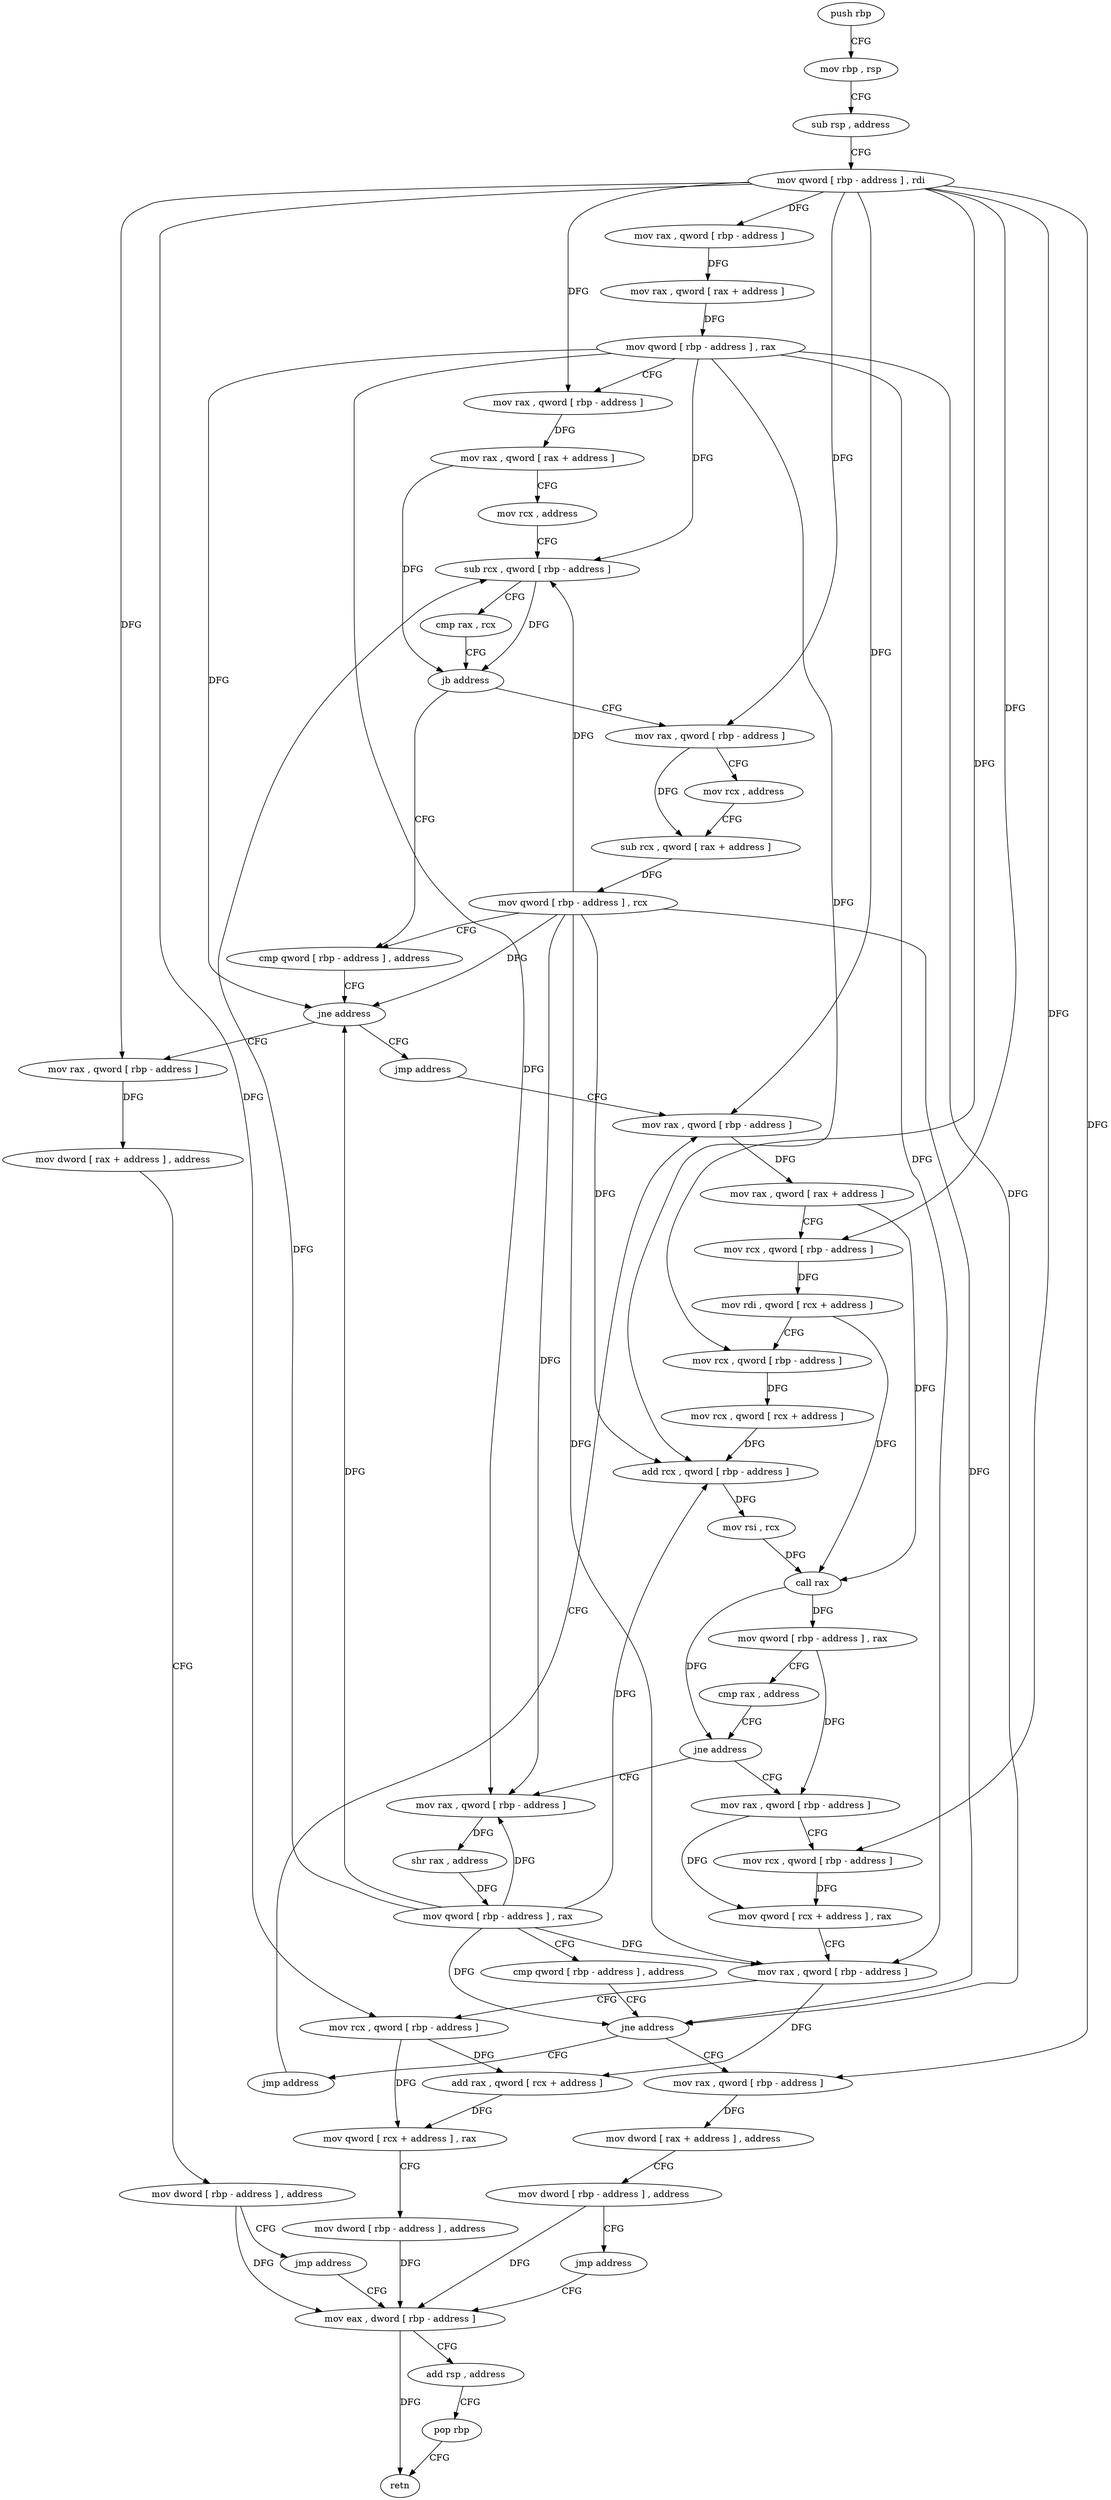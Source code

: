 digraph "func" {
"4407984" [label = "push rbp" ]
"4407985" [label = "mov rbp , rsp" ]
"4407988" [label = "sub rsp , address" ]
"4407992" [label = "mov qword [ rbp - address ] , rdi" ]
"4407996" [label = "mov rax , qword [ rbp - address ]" ]
"4408000" [label = "mov rax , qword [ rax + address ]" ]
"4408004" [label = "mov qword [ rbp - address ] , rax" ]
"4408008" [label = "mov rax , qword [ rbp - address ]" ]
"4408012" [label = "mov rax , qword [ rax + address ]" ]
"4408016" [label = "mov rcx , address" ]
"4408023" [label = "sub rcx , qword [ rbp - address ]" ]
"4408027" [label = "cmp rax , rcx" ]
"4408030" [label = "jb address" ]
"4408055" [label = "cmp qword [ rbp - address ] , address" ]
"4408036" [label = "mov rax , qword [ rbp - address ]" ]
"4408060" [label = "jne address" ]
"4408089" [label = "jmp address" ]
"4408066" [label = "mov rax , qword [ rbp - address ]" ]
"4408040" [label = "mov rcx , address" ]
"4408047" [label = "sub rcx , qword [ rax + address ]" ]
"4408051" [label = "mov qword [ rbp - address ] , rcx" ]
"4408094" [label = "mov rax , qword [ rbp - address ]" ]
"4408070" [label = "mov dword [ rax + address ] , address" ]
"4408077" [label = "mov dword [ rbp - address ] , address" ]
"4408084" [label = "jmp address" ]
"4408227" [label = "mov eax , dword [ rbp - address ]" ]
"4408098" [label = "mov rax , qword [ rax + address ]" ]
"4408102" [label = "mov rcx , qword [ rbp - address ]" ]
"4408106" [label = "mov rdi , qword [ rcx + address ]" ]
"4408110" [label = "mov rcx , qword [ rbp - address ]" ]
"4408114" [label = "mov rcx , qword [ rcx + address ]" ]
"4408118" [label = "add rcx , qword [ rbp - address ]" ]
"4408122" [label = "mov rsi , rcx" ]
"4408125" [label = "call rax" ]
"4408127" [label = "mov qword [ rbp - address ] , rax" ]
"4408131" [label = "cmp rax , address" ]
"4408135" [label = "jne address" ]
"4408192" [label = "mov rax , qword [ rbp - address ]" ]
"4408141" [label = "mov rax , qword [ rbp - address ]" ]
"4408230" [label = "add rsp , address" ]
"4408234" [label = "pop rbp" ]
"4408235" [label = "retn" ]
"4408196" [label = "mov rcx , qword [ rbp - address ]" ]
"4408200" [label = "mov qword [ rcx + address ] , rax" ]
"4408204" [label = "mov rax , qword [ rbp - address ]" ]
"4408208" [label = "mov rcx , qword [ rbp - address ]" ]
"4408212" [label = "add rax , qword [ rcx + address ]" ]
"4408216" [label = "mov qword [ rcx + address ] , rax" ]
"4408220" [label = "mov dword [ rbp - address ] , address" ]
"4408145" [label = "shr rax , address" ]
"4408149" [label = "mov qword [ rbp - address ] , rax" ]
"4408153" [label = "cmp qword [ rbp - address ] , address" ]
"4408158" [label = "jne address" ]
"4408187" [label = "jmp address" ]
"4408164" [label = "mov rax , qword [ rbp - address ]" ]
"4408168" [label = "mov dword [ rax + address ] , address" ]
"4408175" [label = "mov dword [ rbp - address ] , address" ]
"4408182" [label = "jmp address" ]
"4407984" -> "4407985" [ label = "CFG" ]
"4407985" -> "4407988" [ label = "CFG" ]
"4407988" -> "4407992" [ label = "CFG" ]
"4407992" -> "4407996" [ label = "DFG" ]
"4407992" -> "4408008" [ label = "DFG" ]
"4407992" -> "4408036" [ label = "DFG" ]
"4407992" -> "4408066" [ label = "DFG" ]
"4407992" -> "4408094" [ label = "DFG" ]
"4407992" -> "4408102" [ label = "DFG" ]
"4407992" -> "4408110" [ label = "DFG" ]
"4407992" -> "4408196" [ label = "DFG" ]
"4407992" -> "4408208" [ label = "DFG" ]
"4407992" -> "4408164" [ label = "DFG" ]
"4407996" -> "4408000" [ label = "DFG" ]
"4408000" -> "4408004" [ label = "DFG" ]
"4408004" -> "4408008" [ label = "CFG" ]
"4408004" -> "4408023" [ label = "DFG" ]
"4408004" -> "4408060" [ label = "DFG" ]
"4408004" -> "4408118" [ label = "DFG" ]
"4408004" -> "4408204" [ label = "DFG" ]
"4408004" -> "4408141" [ label = "DFG" ]
"4408004" -> "4408158" [ label = "DFG" ]
"4408008" -> "4408012" [ label = "DFG" ]
"4408012" -> "4408016" [ label = "CFG" ]
"4408012" -> "4408030" [ label = "DFG" ]
"4408016" -> "4408023" [ label = "CFG" ]
"4408023" -> "4408027" [ label = "CFG" ]
"4408023" -> "4408030" [ label = "DFG" ]
"4408027" -> "4408030" [ label = "CFG" ]
"4408030" -> "4408055" [ label = "CFG" ]
"4408030" -> "4408036" [ label = "CFG" ]
"4408055" -> "4408060" [ label = "CFG" ]
"4408036" -> "4408040" [ label = "CFG" ]
"4408036" -> "4408047" [ label = "DFG" ]
"4408060" -> "4408089" [ label = "CFG" ]
"4408060" -> "4408066" [ label = "CFG" ]
"4408089" -> "4408094" [ label = "CFG" ]
"4408066" -> "4408070" [ label = "DFG" ]
"4408040" -> "4408047" [ label = "CFG" ]
"4408047" -> "4408051" [ label = "DFG" ]
"4408051" -> "4408055" [ label = "CFG" ]
"4408051" -> "4408023" [ label = "DFG" ]
"4408051" -> "4408060" [ label = "DFG" ]
"4408051" -> "4408118" [ label = "DFG" ]
"4408051" -> "4408204" [ label = "DFG" ]
"4408051" -> "4408141" [ label = "DFG" ]
"4408051" -> "4408158" [ label = "DFG" ]
"4408094" -> "4408098" [ label = "DFG" ]
"4408070" -> "4408077" [ label = "CFG" ]
"4408077" -> "4408084" [ label = "CFG" ]
"4408077" -> "4408227" [ label = "DFG" ]
"4408084" -> "4408227" [ label = "CFG" ]
"4408227" -> "4408230" [ label = "CFG" ]
"4408227" -> "4408235" [ label = "DFG" ]
"4408098" -> "4408102" [ label = "CFG" ]
"4408098" -> "4408125" [ label = "DFG" ]
"4408102" -> "4408106" [ label = "DFG" ]
"4408106" -> "4408110" [ label = "CFG" ]
"4408106" -> "4408125" [ label = "DFG" ]
"4408110" -> "4408114" [ label = "DFG" ]
"4408114" -> "4408118" [ label = "DFG" ]
"4408118" -> "4408122" [ label = "DFG" ]
"4408122" -> "4408125" [ label = "DFG" ]
"4408125" -> "4408127" [ label = "DFG" ]
"4408125" -> "4408135" [ label = "DFG" ]
"4408127" -> "4408131" [ label = "CFG" ]
"4408127" -> "4408192" [ label = "DFG" ]
"4408131" -> "4408135" [ label = "CFG" ]
"4408135" -> "4408192" [ label = "CFG" ]
"4408135" -> "4408141" [ label = "CFG" ]
"4408192" -> "4408196" [ label = "CFG" ]
"4408192" -> "4408200" [ label = "DFG" ]
"4408141" -> "4408145" [ label = "DFG" ]
"4408230" -> "4408234" [ label = "CFG" ]
"4408234" -> "4408235" [ label = "CFG" ]
"4408196" -> "4408200" [ label = "DFG" ]
"4408200" -> "4408204" [ label = "CFG" ]
"4408204" -> "4408208" [ label = "CFG" ]
"4408204" -> "4408212" [ label = "DFG" ]
"4408208" -> "4408212" [ label = "DFG" ]
"4408208" -> "4408216" [ label = "DFG" ]
"4408212" -> "4408216" [ label = "DFG" ]
"4408216" -> "4408220" [ label = "CFG" ]
"4408220" -> "4408227" [ label = "DFG" ]
"4408145" -> "4408149" [ label = "DFG" ]
"4408149" -> "4408153" [ label = "CFG" ]
"4408149" -> "4408023" [ label = "DFG" ]
"4408149" -> "4408060" [ label = "DFG" ]
"4408149" -> "4408118" [ label = "DFG" ]
"4408149" -> "4408204" [ label = "DFG" ]
"4408149" -> "4408141" [ label = "DFG" ]
"4408149" -> "4408158" [ label = "DFG" ]
"4408153" -> "4408158" [ label = "CFG" ]
"4408158" -> "4408187" [ label = "CFG" ]
"4408158" -> "4408164" [ label = "CFG" ]
"4408187" -> "4408094" [ label = "CFG" ]
"4408164" -> "4408168" [ label = "DFG" ]
"4408168" -> "4408175" [ label = "CFG" ]
"4408175" -> "4408182" [ label = "CFG" ]
"4408175" -> "4408227" [ label = "DFG" ]
"4408182" -> "4408227" [ label = "CFG" ]
}
